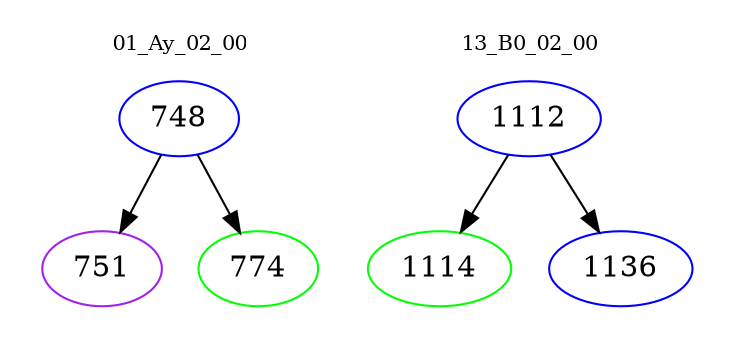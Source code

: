 digraph{
subgraph cluster_0 {
color = white
label = "01_Ay_02_00";
fontsize=10;
T0_748 [label="748", color="blue"]
T0_748 -> T0_751 [color="black"]
T0_751 [label="751", color="purple"]
T0_748 -> T0_774 [color="black"]
T0_774 [label="774", color="green"]
}
subgraph cluster_1 {
color = white
label = "13_B0_02_00";
fontsize=10;
T1_1112 [label="1112", color="blue"]
T1_1112 -> T1_1114 [color="black"]
T1_1114 [label="1114", color="green"]
T1_1112 -> T1_1136 [color="black"]
T1_1136 [label="1136", color="blue"]
}
}
